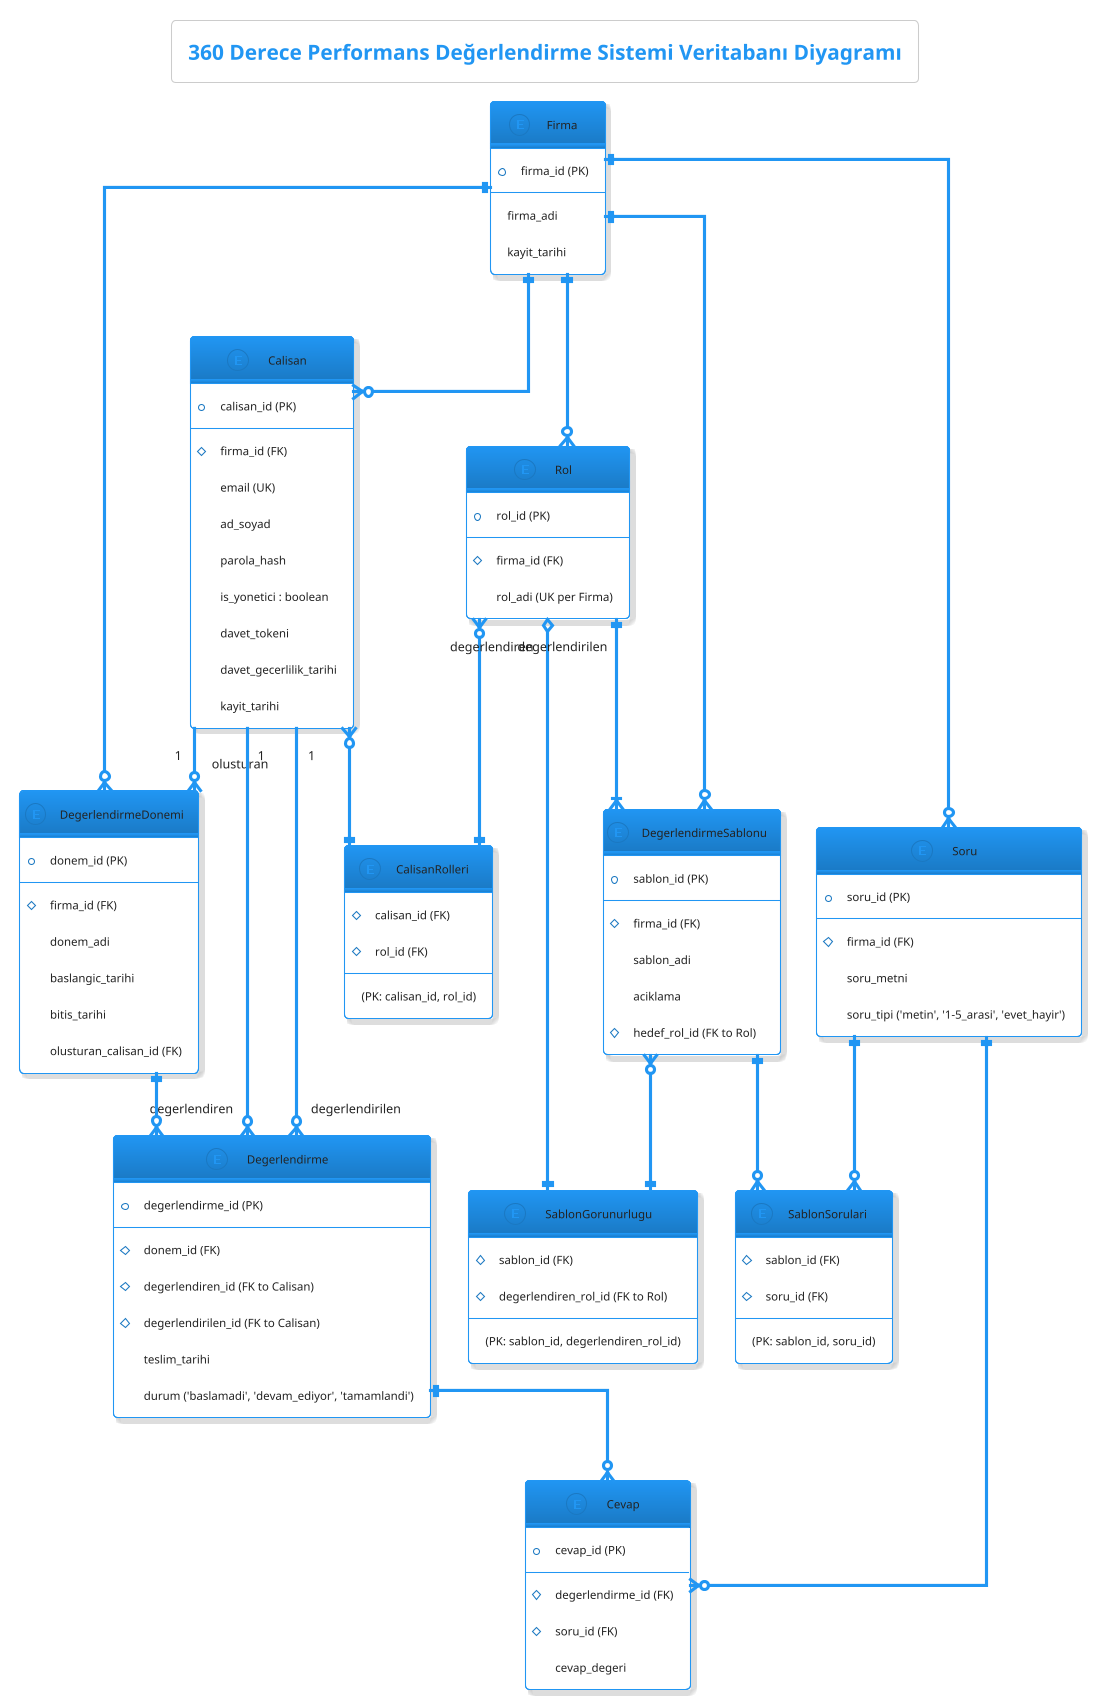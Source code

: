 @startuml
!theme materia-outline
skinparam linetype ortho

title 360 Derece Performans Değerlendirme Sistemi Veritabanı Diyagramı

' Entities (Tablolar)

entity "Firma" as Company {
  + firma_id (PK)
  --
  firma_adi
  kayit_tarihi
}

entity "Calisan" as Employee {
  + calisan_id (PK)
  --
  # firma_id (FK)
  email (UK)
  ad_soyad
  parola_hash
  is_yonetici : boolean
  davet_tokeni
  davet_gecerlilik_tarihi
  kayit_tarihi
}

entity "Rol" as Role {
  + rol_id (PK)
  --
  # firma_id (FK)
  rol_adi (UK per Firma)
}

entity "CalisanRolleri" as EmployeeRoles {
  # calisan_id (FK)
  # rol_id (FK)
  --
  (PK: calisan_id, rol_id)
}

entity "DegerlendirmeDonemi" as EvaluationPeriod {
  + donem_id (PK)
  --
  # firma_id (FK)
  donem_adi
  baslangic_tarihi
  bitis_tarihi
  olusturan_calisan_id (FK)
}

entity "DegerlendirmeSablonu" as EvaluationTemplate {
  + sablon_id (PK)
  --
  # firma_id (FK)
  sablon_adi
  aciklama
  # hedef_rol_id (FK to Rol)
}

entity "Soru" as Question {
  + soru_id (PK)
  --
  # firma_id (FK)
  soru_metni
  soru_tipi ('metin', '1-5_arasi', 'evet_hayir')
}

entity "SablonSorulari" as TemplateQuestions {
  # sablon_id (FK)
  # soru_id (FK)
  --
  (PK: sablon_id, soru_id)
}

entity "SablonGorunurlugu" as TemplateVisibility {
  # sablon_id (FK)
  # degerlendiren_rol_id (FK to Rol)
  --
  (PK: sablon_id, degerlendiren_rol_id)
}

entity "Degerlendirme" as Evaluation {
  + degerlendirme_id (PK)
  --
  # donem_id (FK)
  # degerlendiren_id (FK to Calisan)
  # degerlendirilen_id (FK to Calisan)
  teslim_tarihi
  durum ('baslamadi', 'devam_ediyor', 'tamamlandi')
}

entity "Cevap" as Answer {
  + cevap_id (PK)
  --
  # degerlendirme_id (FK)
  # soru_id (FK)
  cevap_degeri
}


' Relationships (İlişkiler)

Company ||--o{ Employee
Company ||--o{ Role
Company ||--o{ EvaluationPeriod
Company ||--o{ EvaluationTemplate
Company ||--o{ Question

Employee }o--|| EmployeeRoles
Role }o--|| EmployeeRoles

Employee "1" --o{ "olusturan" EvaluationPeriod
Employee "1" --o{ "degerlendiren" Evaluation
Employee "1" --o{ "degerlendirilen" Evaluation

EvaluationPeriod ||--o{ Evaluation

EvaluationTemplate ||--o{ TemplateQuestions
Question ||--o{ TemplateQuestions

' Rol bazlı görünürlük ilişkileri
EvaluationTemplate }o--|| TemplateVisibility
Role "degerlendiren" o--|| TemplateVisibility
Role "degerlendirilen" ||--|{ EvaluationTemplate

Evaluation ||--o{ Answer
Question   ||--o{ Answer

@enduml